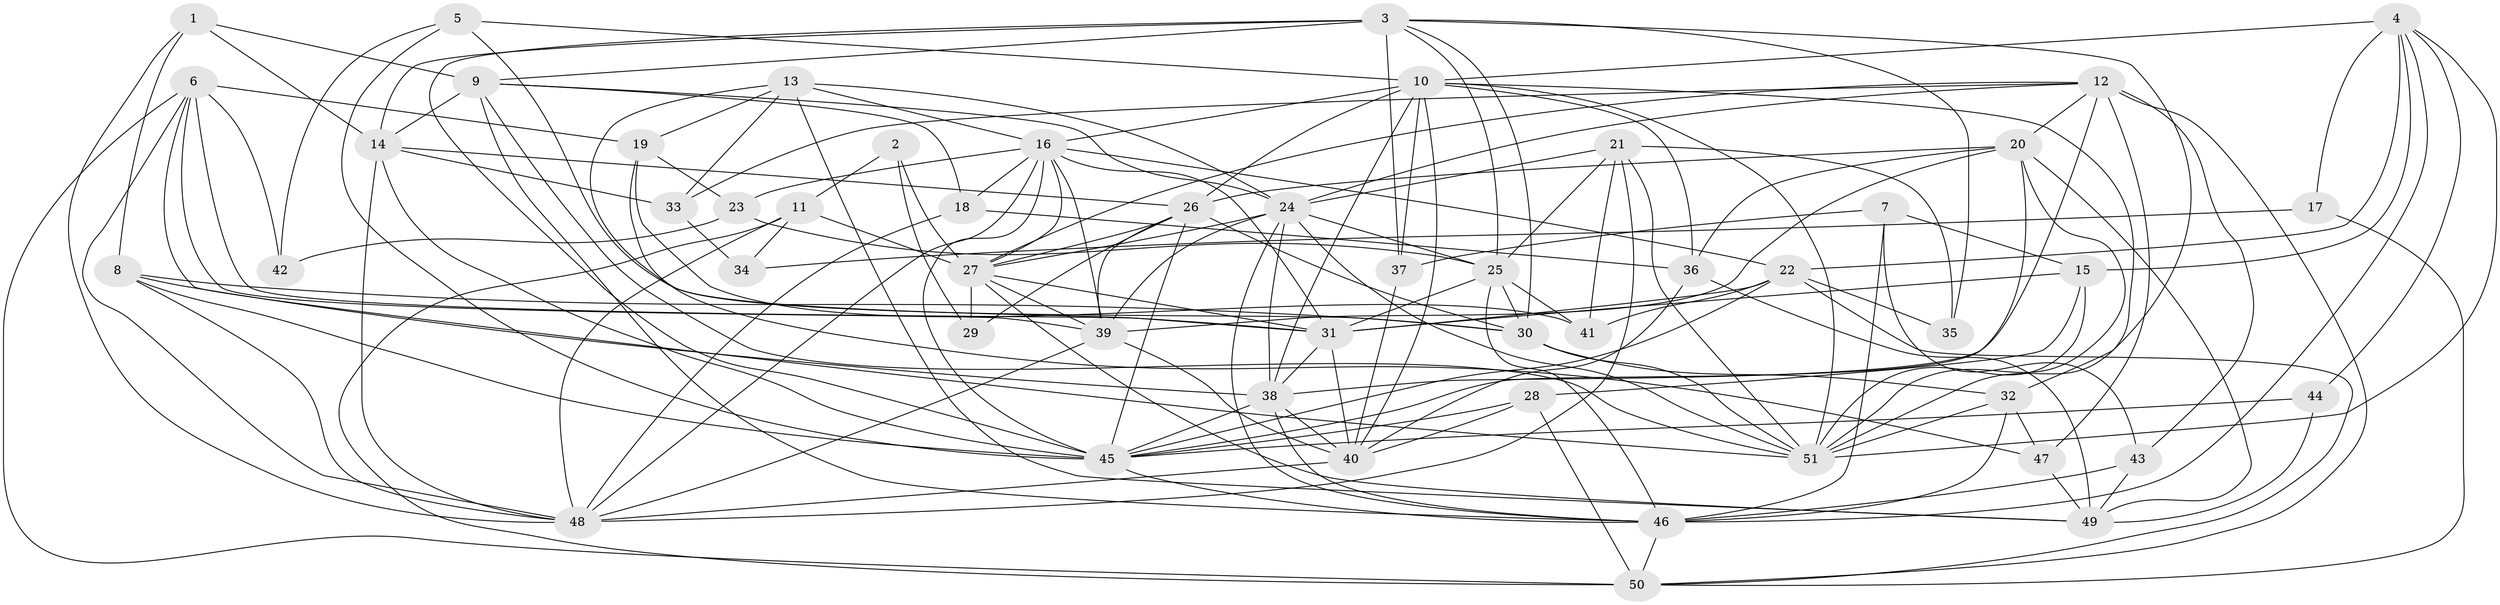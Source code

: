 // original degree distribution, {4: 0.24603174603174602, 8: 0.007936507936507936, 5: 0.2619047619047619, 3: 0.2777777777777778, 2: 0.1111111111111111, 6: 0.07936507936507936, 7: 0.015873015873015872}
// Generated by graph-tools (version 1.1) at 2025/37/03/04/25 23:37:14]
// undirected, 51 vertices, 159 edges
graph export_dot {
  node [color=gray90,style=filled];
  1;
  2;
  3;
  4;
  5;
  6;
  7;
  8;
  9;
  10;
  11;
  12;
  13;
  14;
  15;
  16;
  17;
  18;
  19;
  20;
  21;
  22;
  23;
  24;
  25;
  26;
  27;
  28;
  29;
  30;
  31;
  32;
  33;
  34;
  35;
  36;
  37;
  38;
  39;
  40;
  41;
  42;
  43;
  44;
  45;
  46;
  47;
  48;
  49;
  50;
  51;
  1 -- 8 [weight=1.0];
  1 -- 9 [weight=1.0];
  1 -- 14 [weight=1.0];
  1 -- 48 [weight=1.0];
  2 -- 11 [weight=1.0];
  2 -- 27 [weight=1.0];
  2 -- 29 [weight=1.0];
  3 -- 9 [weight=1.0];
  3 -- 14 [weight=1.0];
  3 -- 25 [weight=1.0];
  3 -- 30 [weight=1.0];
  3 -- 35 [weight=1.0];
  3 -- 37 [weight=1.0];
  3 -- 45 [weight=1.0];
  3 -- 51 [weight=1.0];
  4 -- 10 [weight=1.0];
  4 -- 15 [weight=1.0];
  4 -- 17 [weight=1.0];
  4 -- 22 [weight=1.0];
  4 -- 44 [weight=1.0];
  4 -- 46 [weight=1.0];
  4 -- 51 [weight=1.0];
  5 -- 10 [weight=1.0];
  5 -- 30 [weight=1.0];
  5 -- 42 [weight=1.0];
  5 -- 45 [weight=1.0];
  6 -- 19 [weight=1.0];
  6 -- 31 [weight=1.0];
  6 -- 39 [weight=1.0];
  6 -- 42 [weight=1.0];
  6 -- 48 [weight=1.0];
  6 -- 50 [weight=1.0];
  6 -- 51 [weight=1.0];
  7 -- 15 [weight=1.0];
  7 -- 37 [weight=1.0];
  7 -- 43 [weight=1.0];
  7 -- 46 [weight=1.0];
  8 -- 30 [weight=2.0];
  8 -- 38 [weight=1.0];
  8 -- 45 [weight=1.0];
  8 -- 48 [weight=1.0];
  9 -- 14 [weight=2.0];
  9 -- 18 [weight=1.0];
  9 -- 24 [weight=1.0];
  9 -- 46 [weight=1.0];
  9 -- 51 [weight=1.0];
  10 -- 16 [weight=1.0];
  10 -- 26 [weight=1.0];
  10 -- 32 [weight=1.0];
  10 -- 36 [weight=1.0];
  10 -- 37 [weight=2.0];
  10 -- 38 [weight=1.0];
  10 -- 40 [weight=1.0];
  10 -- 51 [weight=1.0];
  11 -- 27 [weight=1.0];
  11 -- 34 [weight=2.0];
  11 -- 48 [weight=1.0];
  11 -- 50 [weight=2.0];
  12 -- 20 [weight=1.0];
  12 -- 24 [weight=1.0];
  12 -- 27 [weight=1.0];
  12 -- 33 [weight=1.0];
  12 -- 38 [weight=2.0];
  12 -- 43 [weight=1.0];
  12 -- 47 [weight=1.0];
  12 -- 50 [weight=1.0];
  13 -- 16 [weight=1.0];
  13 -- 19 [weight=1.0];
  13 -- 24 [weight=1.0];
  13 -- 31 [weight=1.0];
  13 -- 33 [weight=1.0];
  13 -- 49 [weight=1.0];
  14 -- 26 [weight=1.0];
  14 -- 33 [weight=1.0];
  14 -- 45 [weight=1.0];
  14 -- 48 [weight=1.0];
  15 -- 28 [weight=1.0];
  15 -- 31 [weight=1.0];
  15 -- 51 [weight=1.0];
  16 -- 18 [weight=1.0];
  16 -- 22 [weight=1.0];
  16 -- 23 [weight=1.0];
  16 -- 27 [weight=1.0];
  16 -- 31 [weight=1.0];
  16 -- 39 [weight=1.0];
  16 -- 45 [weight=1.0];
  16 -- 48 [weight=2.0];
  17 -- 34 [weight=1.0];
  17 -- 50 [weight=1.0];
  18 -- 36 [weight=1.0];
  18 -- 48 [weight=1.0];
  19 -- 23 [weight=1.0];
  19 -- 41 [weight=1.0];
  19 -- 47 [weight=1.0];
  20 -- 26 [weight=1.0];
  20 -- 36 [weight=1.0];
  20 -- 39 [weight=1.0];
  20 -- 45 [weight=1.0];
  20 -- 49 [weight=1.0];
  20 -- 51 [weight=2.0];
  21 -- 24 [weight=1.0];
  21 -- 25 [weight=1.0];
  21 -- 35 [weight=1.0];
  21 -- 41 [weight=1.0];
  21 -- 48 [weight=1.0];
  21 -- 51 [weight=1.0];
  22 -- 31 [weight=1.0];
  22 -- 35 [weight=1.0];
  22 -- 41 [weight=1.0];
  22 -- 45 [weight=2.0];
  22 -- 50 [weight=1.0];
  23 -- 25 [weight=1.0];
  23 -- 42 [weight=1.0];
  24 -- 25 [weight=1.0];
  24 -- 27 [weight=1.0];
  24 -- 38 [weight=1.0];
  24 -- 39 [weight=1.0];
  24 -- 46 [weight=1.0];
  24 -- 51 [weight=1.0];
  25 -- 30 [weight=1.0];
  25 -- 31 [weight=2.0];
  25 -- 41 [weight=1.0];
  25 -- 46 [weight=1.0];
  26 -- 27 [weight=1.0];
  26 -- 29 [weight=1.0];
  26 -- 30 [weight=1.0];
  26 -- 39 [weight=1.0];
  26 -- 45 [weight=1.0];
  27 -- 29 [weight=1.0];
  27 -- 31 [weight=1.0];
  27 -- 39 [weight=1.0];
  27 -- 49 [weight=1.0];
  28 -- 40 [weight=1.0];
  28 -- 45 [weight=1.0];
  28 -- 50 [weight=1.0];
  30 -- 32 [weight=1.0];
  30 -- 51 [weight=2.0];
  31 -- 38 [weight=1.0];
  31 -- 40 [weight=1.0];
  32 -- 46 [weight=1.0];
  32 -- 47 [weight=1.0];
  32 -- 51 [weight=2.0];
  33 -- 34 [weight=1.0];
  36 -- 40 [weight=1.0];
  36 -- 49 [weight=1.0];
  37 -- 40 [weight=2.0];
  38 -- 40 [weight=1.0];
  38 -- 45 [weight=1.0];
  38 -- 46 [weight=1.0];
  39 -- 40 [weight=2.0];
  39 -- 48 [weight=1.0];
  40 -- 48 [weight=1.0];
  43 -- 46 [weight=2.0];
  43 -- 49 [weight=1.0];
  44 -- 45 [weight=1.0];
  44 -- 49 [weight=1.0];
  45 -- 46 [weight=1.0];
  46 -- 50 [weight=1.0];
  47 -- 49 [weight=1.0];
}
